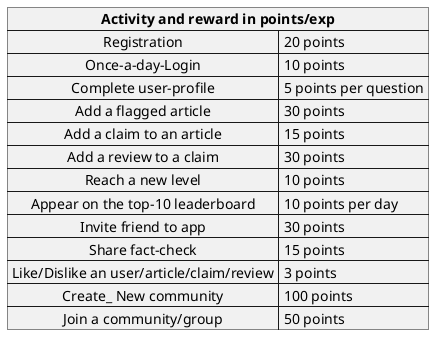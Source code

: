 @startuml Point System

map "**Activity and reward in points/exp**" as PointSystem {
 Registration => 20 points
 Once-a-day-Login => 10 points
 Complete user-profile => 5 points per question
 Add a flagged article => 30 points
 Add a claim to an article => 15 points
 Add a review to a claim => 30 points
 Reach a new level => 10 points
 Appear on the top-10 leaderboard => 10 points per day
 Invite friend to app => 30 points
 Share fact-check => 15 points
 Like/Dislike an user/article/claim/review => 3 points
 Create_ New community => 100 points
 Join a community/group => 50 points
}

@enduml
